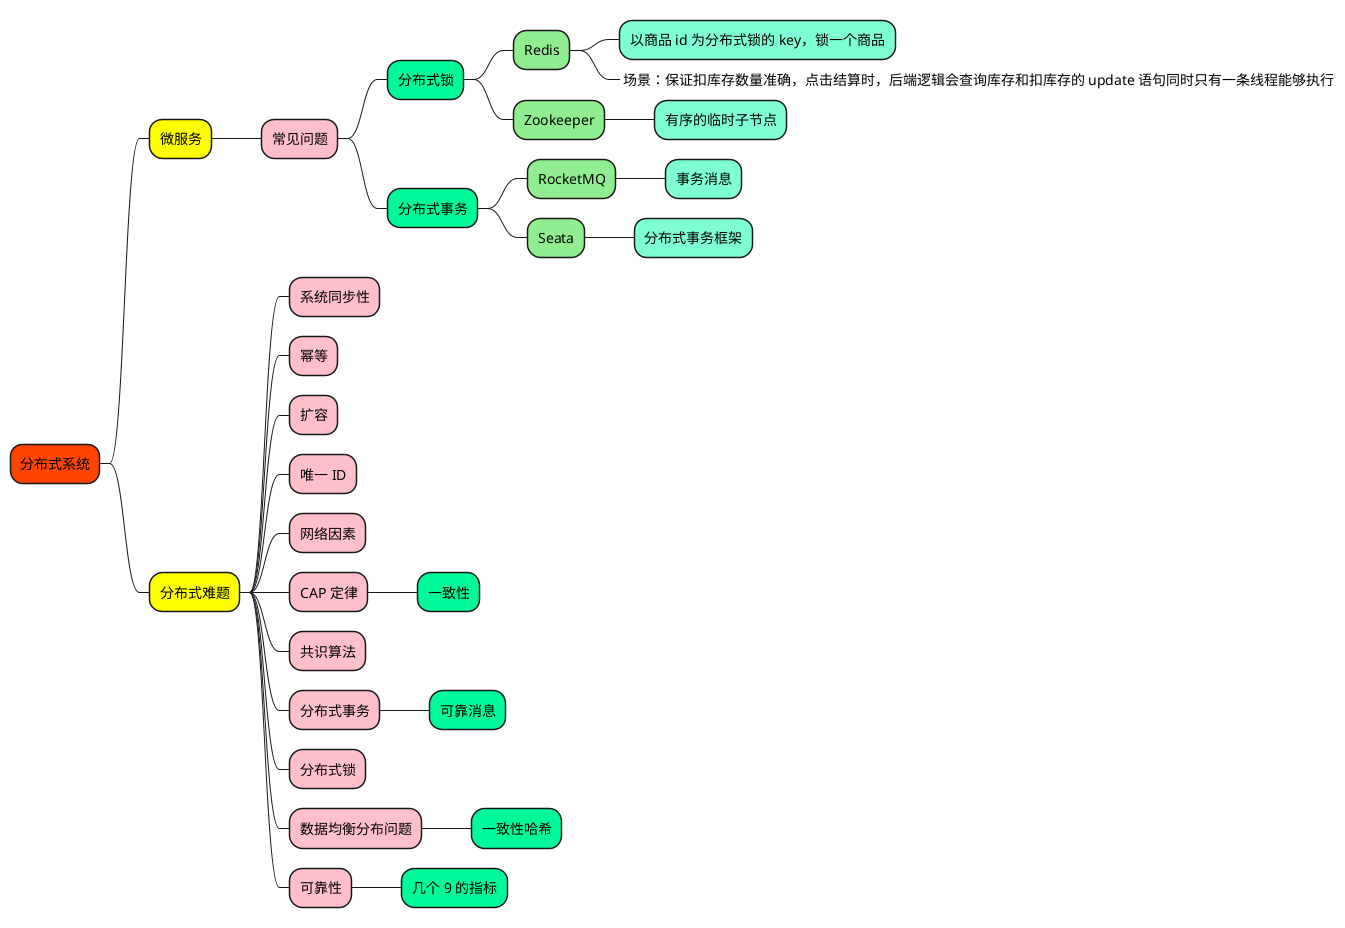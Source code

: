 @startmindmap

+[#OrangeRed] 分布式系统

++[#yellow] 微服务

+++[#Pink] 常见问题

++++[#MediumSpringGreen] 分布式锁

+++++[#LightGreen] Redis
++++++[#Aquamarine] 以商品 id 为分布式锁的 key，锁一个商品
++++++[#Aquamarine]_ 场景：保证扣库存数量准确，点击结算时，后端逻辑会查询库存和扣库存的 update 语句同时只有一条线程能够执行

+++++[#LightGreen] Zookeeper
++++++[#Aquamarine] 有序的临时子节点

++++[#MediumSpringGreen] 分布式事务
+++++[#LightGreen] RocketMQ
++++++[#Aquamarine] 事务消息

+++++[#LightGreen] Seata
++++++[#Aquamarine] 分布式事务框架


++[#yellow] 分布式难题

+++[#Pink] 系统同步性
+++[#Pink] 幂等
+++[#Pink] 扩容
+++[#Pink] 唯一 ID
+++[#Pink] 网络因素
+++[#Pink] CAP 定律
++++[#MediumSpringGreen] 一致性
+++[#Pink] 共识算法
+++[#Pink] 分布式事务
++++[#MediumSpringGreen] 可靠消息
+++[#Pink] 分布式锁
+++[#Pink] 数据均衡分布问题
++++[#MediumSpringGreen] 一致性哈希
+++[#Pink] 可靠性
++++[#MediumSpringGreen] 几个 9 的指标







@endmindmap